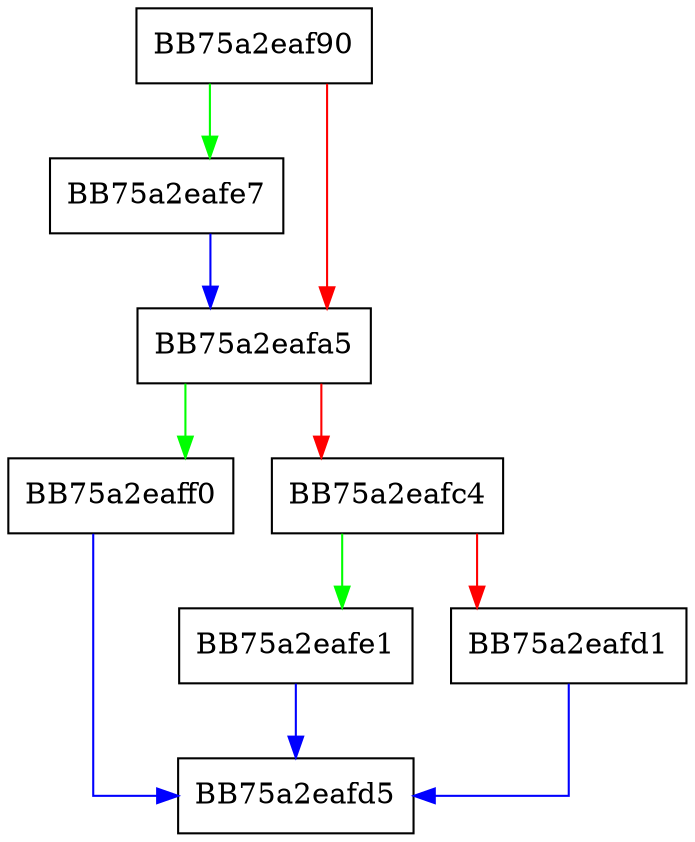 digraph rotate_left {
  node [shape="box"];
  graph [splines=ortho];
  BB75a2eaf90 -> BB75a2eafe7 [color="green"];
  BB75a2eaf90 -> BB75a2eafa5 [color="red"];
  BB75a2eafa5 -> BB75a2eaff0 [color="green"];
  BB75a2eafa5 -> BB75a2eafc4 [color="red"];
  BB75a2eafc4 -> BB75a2eafe1 [color="green"];
  BB75a2eafc4 -> BB75a2eafd1 [color="red"];
  BB75a2eafd1 -> BB75a2eafd5 [color="blue"];
  BB75a2eafe1 -> BB75a2eafd5 [color="blue"];
  BB75a2eafe7 -> BB75a2eafa5 [color="blue"];
  BB75a2eaff0 -> BB75a2eafd5 [color="blue"];
}